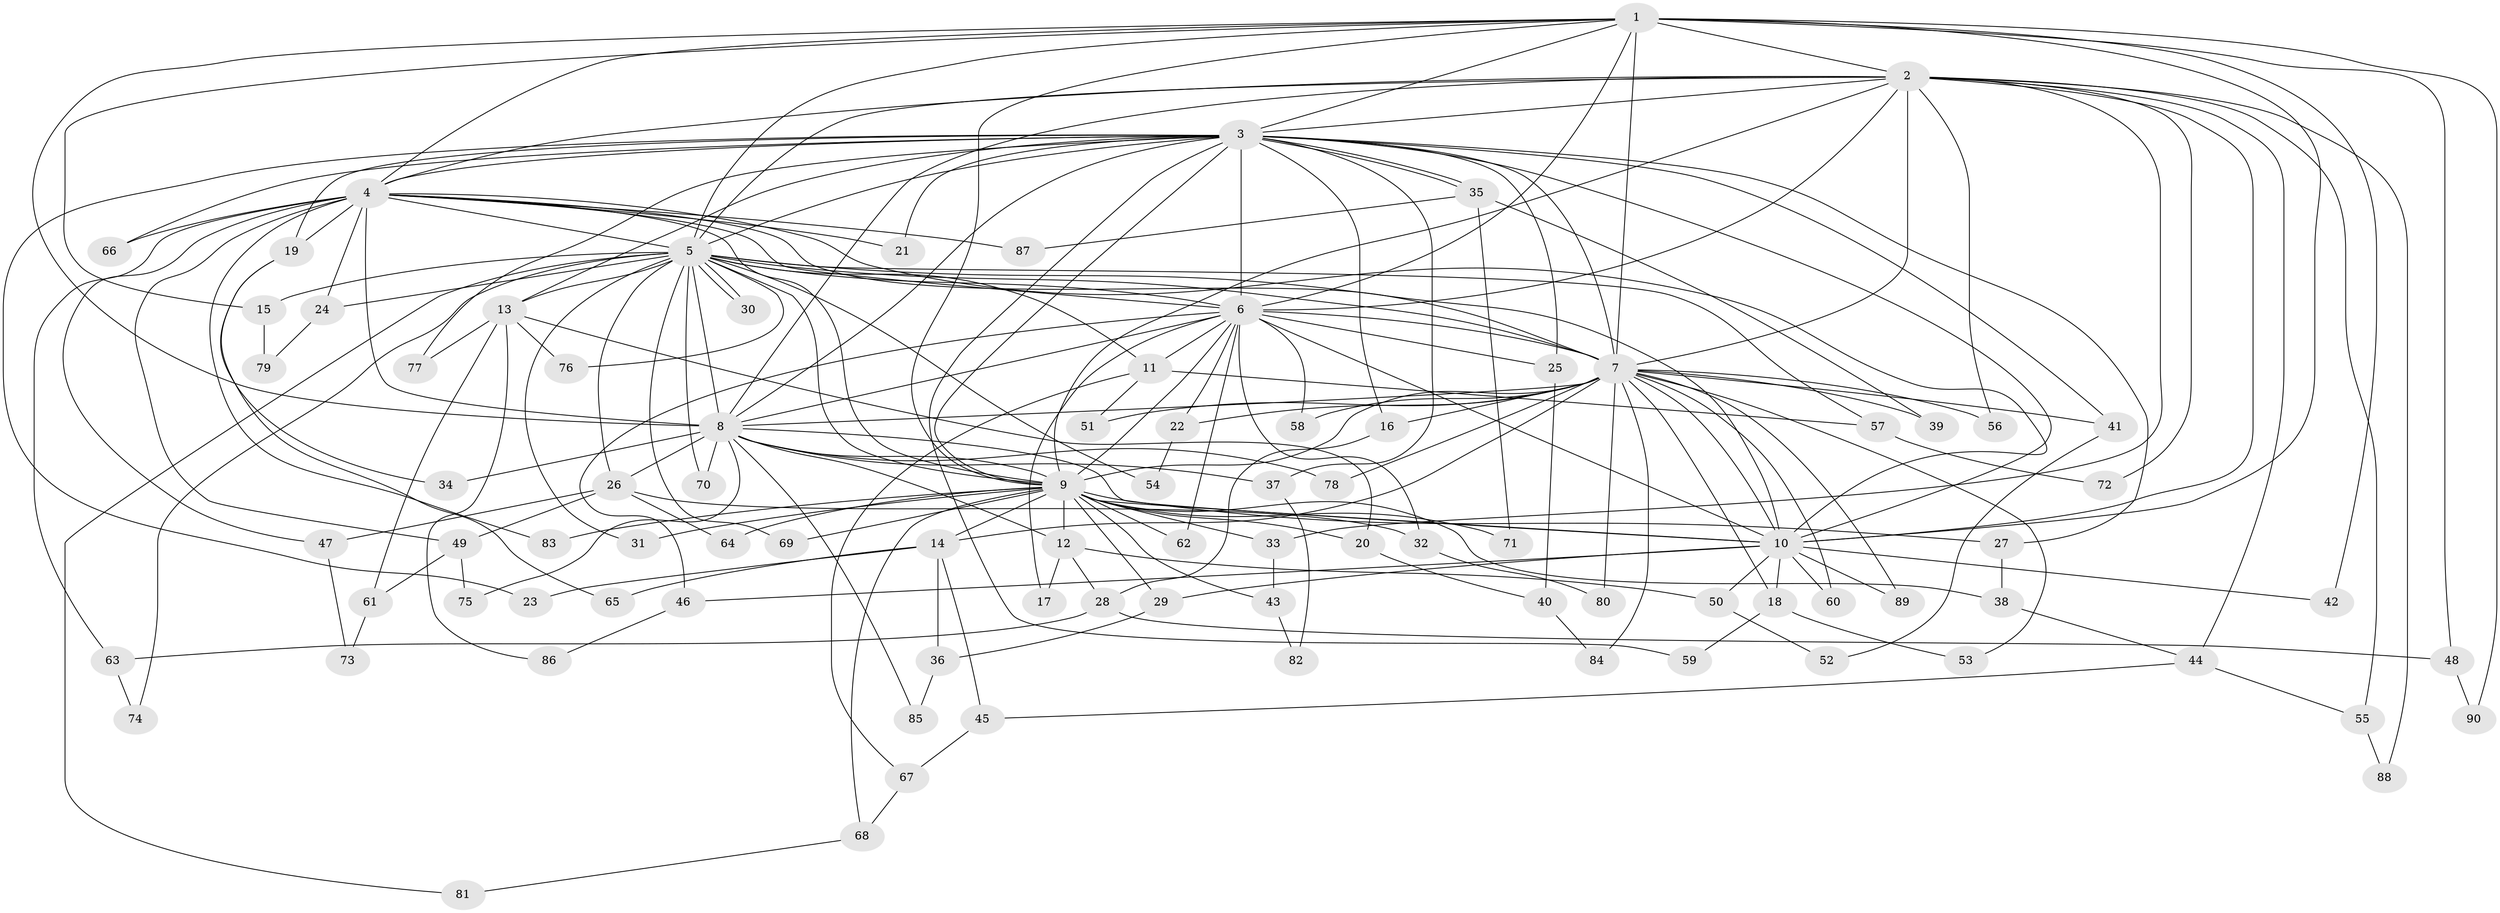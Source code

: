 // Generated by graph-tools (version 1.1) at 2025/13/03/09/25 04:13:44]
// undirected, 90 vertices, 205 edges
graph export_dot {
graph [start="1"]
  node [color=gray90,style=filled];
  1;
  2;
  3;
  4;
  5;
  6;
  7;
  8;
  9;
  10;
  11;
  12;
  13;
  14;
  15;
  16;
  17;
  18;
  19;
  20;
  21;
  22;
  23;
  24;
  25;
  26;
  27;
  28;
  29;
  30;
  31;
  32;
  33;
  34;
  35;
  36;
  37;
  38;
  39;
  40;
  41;
  42;
  43;
  44;
  45;
  46;
  47;
  48;
  49;
  50;
  51;
  52;
  53;
  54;
  55;
  56;
  57;
  58;
  59;
  60;
  61;
  62;
  63;
  64;
  65;
  66;
  67;
  68;
  69;
  70;
  71;
  72;
  73;
  74;
  75;
  76;
  77;
  78;
  79;
  80;
  81;
  82;
  83;
  84;
  85;
  86;
  87;
  88;
  89;
  90;
  1 -- 2;
  1 -- 3;
  1 -- 4;
  1 -- 5;
  1 -- 6;
  1 -- 7;
  1 -- 8;
  1 -- 9;
  1 -- 10;
  1 -- 15;
  1 -- 42;
  1 -- 48;
  1 -- 90;
  2 -- 3;
  2 -- 4;
  2 -- 5;
  2 -- 6;
  2 -- 7;
  2 -- 8;
  2 -- 9;
  2 -- 10;
  2 -- 33;
  2 -- 44;
  2 -- 55;
  2 -- 56;
  2 -- 72;
  2 -- 88;
  3 -- 4;
  3 -- 5;
  3 -- 6;
  3 -- 7;
  3 -- 8;
  3 -- 9;
  3 -- 10;
  3 -- 13;
  3 -- 16;
  3 -- 19;
  3 -- 21;
  3 -- 23;
  3 -- 25;
  3 -- 27;
  3 -- 35;
  3 -- 35;
  3 -- 37;
  3 -- 41;
  3 -- 59;
  3 -- 66;
  3 -- 77;
  4 -- 5;
  4 -- 6;
  4 -- 7;
  4 -- 8;
  4 -- 9;
  4 -- 10;
  4 -- 19;
  4 -- 21;
  4 -- 24;
  4 -- 47;
  4 -- 49;
  4 -- 63;
  4 -- 66;
  4 -- 83;
  4 -- 87;
  5 -- 6;
  5 -- 7;
  5 -- 8;
  5 -- 9;
  5 -- 10;
  5 -- 11;
  5 -- 13;
  5 -- 15;
  5 -- 24;
  5 -- 26;
  5 -- 30;
  5 -- 30;
  5 -- 31;
  5 -- 54;
  5 -- 57;
  5 -- 69;
  5 -- 70;
  5 -- 74;
  5 -- 76;
  5 -- 81;
  6 -- 7;
  6 -- 8;
  6 -- 9;
  6 -- 10;
  6 -- 11;
  6 -- 17;
  6 -- 22;
  6 -- 25;
  6 -- 32;
  6 -- 46;
  6 -- 58;
  6 -- 62;
  7 -- 8;
  7 -- 9;
  7 -- 10;
  7 -- 14;
  7 -- 16;
  7 -- 18;
  7 -- 22;
  7 -- 39;
  7 -- 41;
  7 -- 51;
  7 -- 53;
  7 -- 56;
  7 -- 58;
  7 -- 60;
  7 -- 78;
  7 -- 80;
  7 -- 84;
  7 -- 89;
  8 -- 9;
  8 -- 10;
  8 -- 12;
  8 -- 26;
  8 -- 34;
  8 -- 37;
  8 -- 70;
  8 -- 75;
  8 -- 78;
  8 -- 85;
  9 -- 10;
  9 -- 12;
  9 -- 14;
  9 -- 20;
  9 -- 27;
  9 -- 29;
  9 -- 31;
  9 -- 33;
  9 -- 38;
  9 -- 43;
  9 -- 62;
  9 -- 64;
  9 -- 68;
  9 -- 69;
  9 -- 71;
  9 -- 83;
  10 -- 18;
  10 -- 29;
  10 -- 42;
  10 -- 46;
  10 -- 50;
  10 -- 60;
  10 -- 89;
  11 -- 51;
  11 -- 57;
  11 -- 67;
  12 -- 17;
  12 -- 28;
  12 -- 50;
  13 -- 20;
  13 -- 61;
  13 -- 76;
  13 -- 77;
  13 -- 86;
  14 -- 23;
  14 -- 36;
  14 -- 45;
  14 -- 65;
  15 -- 79;
  16 -- 28;
  18 -- 53;
  18 -- 59;
  19 -- 34;
  19 -- 65;
  20 -- 40;
  22 -- 54;
  24 -- 79;
  25 -- 40;
  26 -- 32;
  26 -- 47;
  26 -- 49;
  26 -- 64;
  27 -- 38;
  28 -- 48;
  28 -- 63;
  29 -- 36;
  32 -- 80;
  33 -- 43;
  35 -- 39;
  35 -- 71;
  35 -- 87;
  36 -- 85;
  37 -- 82;
  38 -- 44;
  40 -- 84;
  41 -- 52;
  43 -- 82;
  44 -- 45;
  44 -- 55;
  45 -- 67;
  46 -- 86;
  47 -- 73;
  48 -- 90;
  49 -- 61;
  49 -- 75;
  50 -- 52;
  55 -- 88;
  57 -- 72;
  61 -- 73;
  63 -- 74;
  67 -- 68;
  68 -- 81;
}
